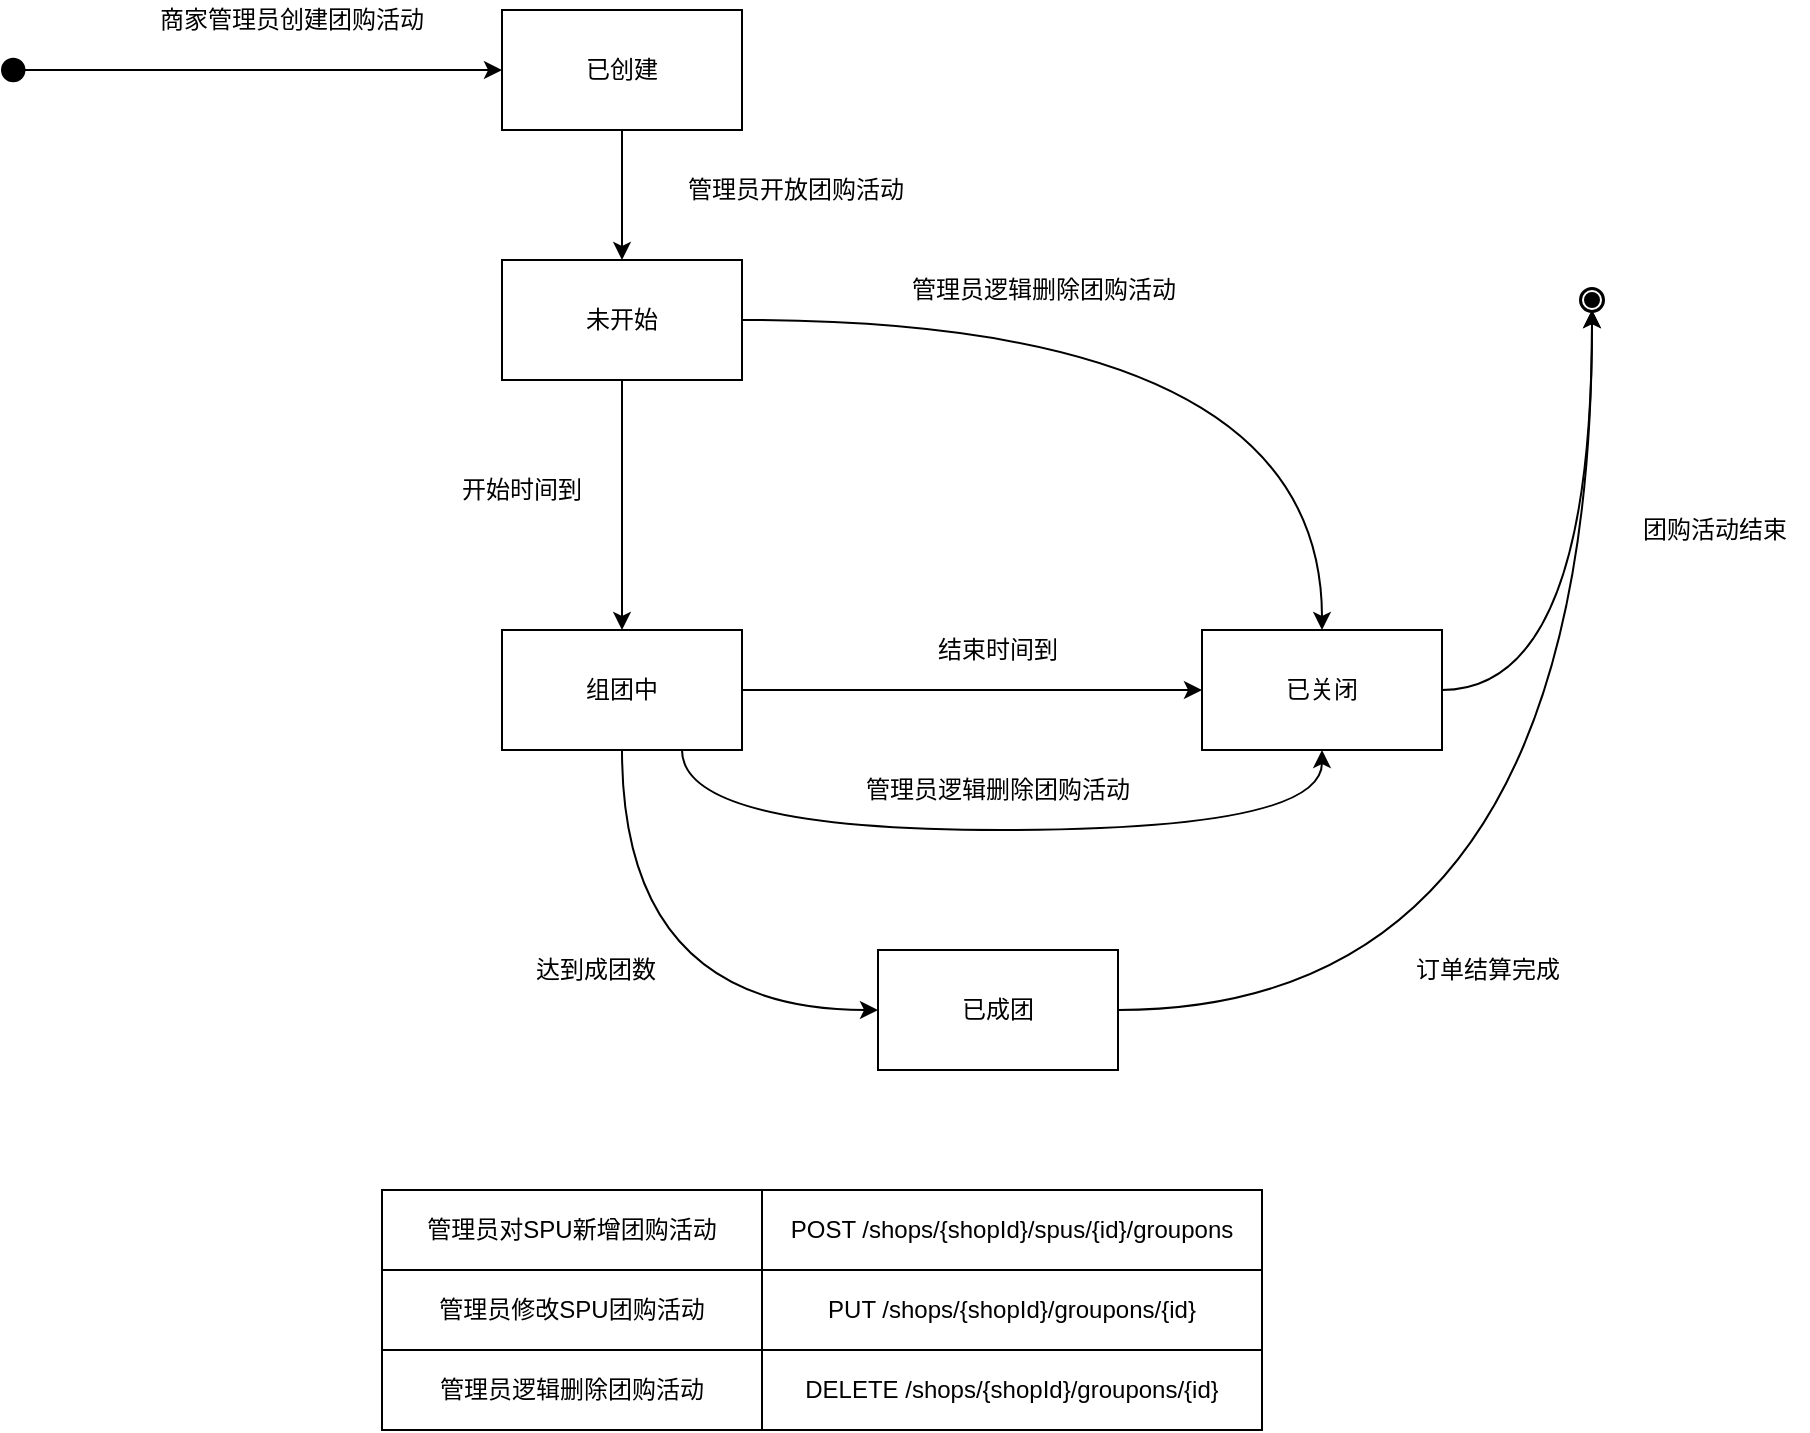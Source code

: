 <mxfile version="13.8.8" type="github">
  <diagram id="aPeAdNBn-ag8KA8U4H0V" name="Page-1">
    <mxGraphModel dx="1384" dy="699" grid="1" gridSize="10" guides="1" tooltips="1" connect="1" arrows="1" fold="1" page="1" pageScale="1" pageWidth="827" pageHeight="1169" math="0" shadow="0">
      <root>
        <mxCell id="0" />
        <mxCell id="1" parent="0" />
        <mxCell id="PT3_pEk1Ymc9hAULFSsy-1" value="" style="shape=mxgraph.bpmn.shape;html=1;verticalLabelPosition=bottom;labelBackgroundColor=#ffffff;verticalAlign=top;align=center;perimeter=ellipsePerimeter;outlineConnect=0;outline=end;symbol=terminate;shadow=0;" parent="1" vertex="1">
          <mxGeometry x="880" y="160" width="10" height="10" as="geometry" />
        </mxCell>
        <mxCell id="PT3_pEk1Ymc9hAULFSsy-2" style="edgeStyle=orthogonalEdgeStyle;rounded=0;orthogonalLoop=1;jettySize=auto;html=1;" parent="1" source="PT3_pEk1Ymc9hAULFSsy-3" target="PT3_pEk1Ymc9hAULFSsy-21" edge="1">
          <mxGeometry relative="1" as="geometry" />
        </mxCell>
        <mxCell id="PT3_pEk1Ymc9hAULFSsy-3" value="" style="ellipse;whiteSpace=wrap;html=1;aspect=fixed;shadow=0;fillColor=#000000;" parent="1" vertex="1">
          <mxGeometry x="90" y="44.38" width="11.25" height="11.25" as="geometry" />
        </mxCell>
        <mxCell id="PT3_pEk1Ymc9hAULFSsy-4" style="edgeStyle=orthogonalEdgeStyle;rounded=0;orthogonalLoop=1;jettySize=auto;html=1;" parent="1" source="PT3_pEk1Ymc9hAULFSsy-6" target="PT3_pEk1Ymc9hAULFSsy-13" edge="1">
          <mxGeometry relative="1" as="geometry" />
        </mxCell>
        <mxCell id="PT3_pEk1Ymc9hAULFSsy-5" style="edgeStyle=orthogonalEdgeStyle;rounded=0;orthogonalLoop=1;jettySize=auto;html=1;curved=1;" parent="1" source="PT3_pEk1Ymc9hAULFSsy-6" target="PT3_pEk1Ymc9hAULFSsy-8" edge="1">
          <mxGeometry relative="1" as="geometry" />
        </mxCell>
        <mxCell id="PT3_pEk1Ymc9hAULFSsy-6" value="未开始" style="rounded=0;whiteSpace=wrap;html=1;shadow=0;fillColor=#FFFFFF;" parent="1" vertex="1">
          <mxGeometry x="340" y="145" width="120" height="60" as="geometry" />
        </mxCell>
        <mxCell id="PT3_pEk1Ymc9hAULFSsy-7" style="edgeStyle=orthogonalEdgeStyle;rounded=0;orthogonalLoop=1;jettySize=auto;html=1;curved=1;" parent="1" source="PT3_pEk1Ymc9hAULFSsy-8" target="PT3_pEk1Ymc9hAULFSsy-1" edge="1">
          <mxGeometry relative="1" as="geometry" />
        </mxCell>
        <mxCell id="PT3_pEk1Ymc9hAULFSsy-8" value="已关闭" style="rounded=0;whiteSpace=wrap;html=1;shadow=0;fillColor=#FFFFFF;" parent="1" vertex="1">
          <mxGeometry x="690" y="330" width="120" height="60" as="geometry" />
        </mxCell>
        <mxCell id="PT3_pEk1Ymc9hAULFSsy-9" value="商家管理员创建团购活动" style="text;html=1;strokeColor=none;fillColor=none;align=center;verticalAlign=middle;whiteSpace=wrap;rounded=0;shadow=0;" parent="1" vertex="1">
          <mxGeometry x="160" y="15" width="150" height="20" as="geometry" />
        </mxCell>
        <mxCell id="PT3_pEk1Ymc9hAULFSsy-11" style="edgeStyle=orthogonalEdgeStyle;rounded=0;orthogonalLoop=1;jettySize=auto;html=1;curved=1;exitX=0.75;exitY=1;exitDx=0;exitDy=0;" parent="1" source="PT3_pEk1Ymc9hAULFSsy-13" target="PT3_pEk1Ymc9hAULFSsy-8" edge="1">
          <mxGeometry relative="1" as="geometry">
            <Array as="points">
              <mxPoint x="430" y="430" />
              <mxPoint x="750" y="430" />
            </Array>
          </mxGeometry>
        </mxCell>
        <mxCell id="PT3_pEk1Ymc9hAULFSsy-12" style="edgeStyle=orthogonalEdgeStyle;curved=1;rounded=0;orthogonalLoop=1;jettySize=auto;html=1;" parent="1" source="PT3_pEk1Ymc9hAULFSsy-13" target="PT3_pEk1Ymc9hAULFSsy-8" edge="1">
          <mxGeometry relative="1" as="geometry" />
        </mxCell>
        <mxCell id="PT3_pEk1Ymc9hAULFSsy-31" style="edgeStyle=orthogonalEdgeStyle;curved=1;rounded=0;orthogonalLoop=1;jettySize=auto;html=1;" parent="1" source="PT3_pEk1Ymc9hAULFSsy-13" target="PT3_pEk1Ymc9hAULFSsy-29" edge="1">
          <mxGeometry relative="1" as="geometry">
            <Array as="points">
              <mxPoint x="400" y="520" />
            </Array>
          </mxGeometry>
        </mxCell>
        <mxCell id="PT3_pEk1Ymc9hAULFSsy-13" value="组团中" style="rounded=0;whiteSpace=wrap;html=1;shadow=0;fillColor=#FFFFFF;" parent="1" vertex="1">
          <mxGeometry x="340" y="330" width="120" height="60" as="geometry" />
        </mxCell>
        <mxCell id="PT3_pEk1Ymc9hAULFSsy-14" value="开始时间到" style="text;html=1;strokeColor=none;fillColor=none;align=center;verticalAlign=middle;whiteSpace=wrap;rounded=0;shadow=0;" parent="1" vertex="1">
          <mxGeometry x="310" y="250" width="80" height="20" as="geometry" />
        </mxCell>
        <mxCell id="PT3_pEk1Ymc9hAULFSsy-15" value="结束时间到" style="text;html=1;strokeColor=none;fillColor=none;align=center;verticalAlign=middle;whiteSpace=wrap;rounded=0;shadow=0;" parent="1" vertex="1">
          <mxGeometry x="553" y="330" width="70" height="20" as="geometry" />
        </mxCell>
        <mxCell id="PT3_pEk1Ymc9hAULFSsy-17" value="管理员逻辑删除团购活动" style="text;html=1;strokeColor=none;fillColor=none;align=center;verticalAlign=middle;whiteSpace=wrap;rounded=0;shadow=0;" parent="1" vertex="1">
          <mxGeometry x="538" y="150" width="146" height="20" as="geometry" />
        </mxCell>
        <mxCell id="PT3_pEk1Ymc9hAULFSsy-18" value="团购活动结束" style="text;html=1;strokeColor=none;fillColor=none;align=center;verticalAlign=middle;whiteSpace=wrap;rounded=0;shadow=0;" parent="1" vertex="1">
          <mxGeometry x="900" y="270" width="93" height="20" as="geometry" />
        </mxCell>
        <mxCell id="PT3_pEk1Ymc9hAULFSsy-19" value="管理员逻辑删除团购活动" style="text;html=1;strokeColor=none;fillColor=none;align=center;verticalAlign=middle;whiteSpace=wrap;rounded=0;shadow=0;" parent="1" vertex="1">
          <mxGeometry x="515" y="400" width="146" height="20" as="geometry" />
        </mxCell>
        <mxCell id="PT3_pEk1Ymc9hAULFSsy-20" style="edgeStyle=orthogonalEdgeStyle;rounded=0;orthogonalLoop=1;jettySize=auto;html=1;" parent="1" source="PT3_pEk1Ymc9hAULFSsy-21" target="PT3_pEk1Ymc9hAULFSsy-6" edge="1">
          <mxGeometry relative="1" as="geometry" />
        </mxCell>
        <mxCell id="PT3_pEk1Ymc9hAULFSsy-21" value="已创建" style="rounded=0;whiteSpace=wrap;html=1;" parent="1" vertex="1">
          <mxGeometry x="340" y="20" width="120" height="60" as="geometry" />
        </mxCell>
        <mxCell id="PT3_pEk1Ymc9hAULFSsy-22" value="管理员开放团购活动" style="text;html=1;strokeColor=none;fillColor=none;align=center;verticalAlign=middle;whiteSpace=wrap;rounded=0;" parent="1" vertex="1">
          <mxGeometry x="414" y="100" width="146" height="20" as="geometry" />
        </mxCell>
        <mxCell id="PT3_pEk1Ymc9hAULFSsy-35" style="edgeStyle=orthogonalEdgeStyle;curved=1;rounded=0;orthogonalLoop=1;jettySize=auto;html=1;entryX=0.5;entryY=1;entryDx=0;entryDy=0;" parent="1" source="PT3_pEk1Ymc9hAULFSsy-29" target="PT3_pEk1Ymc9hAULFSsy-1" edge="1">
          <mxGeometry relative="1" as="geometry" />
        </mxCell>
        <mxCell id="PT3_pEk1Ymc9hAULFSsy-29" value="已成团" style="rounded=0;whiteSpace=wrap;html=1;" parent="1" vertex="1">
          <mxGeometry x="528" y="490" width="120" height="60" as="geometry" />
        </mxCell>
        <mxCell id="PT3_pEk1Ymc9hAULFSsy-32" value="达到成团数" style="text;html=1;strokeColor=none;fillColor=none;align=center;verticalAlign=middle;whiteSpace=wrap;rounded=0;shadow=0;" parent="1" vertex="1">
          <mxGeometry x="344" y="490" width="86" height="20" as="geometry" />
        </mxCell>
        <mxCell id="PT3_pEk1Ymc9hAULFSsy-34" value="订单结算完成" style="text;html=1;strokeColor=none;fillColor=none;align=center;verticalAlign=middle;whiteSpace=wrap;rounded=0;shadow=0;" parent="1" vertex="1">
          <mxGeometry x="790" y="490" width="86" height="20" as="geometry" />
        </mxCell>
        <mxCell id="D6Rk-A3q3if48fXKqAXv-1" value="" style="shape=table;html=1;whiteSpace=wrap;startSize=0;container=1;collapsible=0;childLayout=tableLayout;" vertex="1" parent="1">
          <mxGeometry x="280" y="610" width="440" height="120" as="geometry" />
        </mxCell>
        <mxCell id="D6Rk-A3q3if48fXKqAXv-2" value="" style="shape=partialRectangle;html=1;whiteSpace=wrap;collapsible=0;dropTarget=0;pointerEvents=0;fillColor=none;top=0;left=0;bottom=0;right=0;points=[[0,0.5],[1,0.5]];portConstraint=eastwest;" vertex="1" parent="D6Rk-A3q3if48fXKqAXv-1">
          <mxGeometry width="440" height="40" as="geometry" />
        </mxCell>
        <mxCell id="D6Rk-A3q3if48fXKqAXv-3" value="管理员对SPU新增团购活动" style="shape=partialRectangle;html=1;whiteSpace=wrap;connectable=0;overflow=hidden;fillColor=none;top=0;left=0;bottom=0;right=0;" vertex="1" parent="D6Rk-A3q3if48fXKqAXv-2">
          <mxGeometry width="190" height="40" as="geometry" />
        </mxCell>
        <mxCell id="D6Rk-A3q3if48fXKqAXv-4" value="POST /shops/{shopId}/spus/{id}/groupons" style="shape=partialRectangle;html=1;whiteSpace=wrap;connectable=0;overflow=hidden;fillColor=none;top=0;left=0;bottom=0;right=0;" vertex="1" parent="D6Rk-A3q3if48fXKqAXv-2">
          <mxGeometry x="190" width="250" height="40" as="geometry" />
        </mxCell>
        <mxCell id="D6Rk-A3q3if48fXKqAXv-5" value="" style="shape=partialRectangle;html=1;whiteSpace=wrap;collapsible=0;dropTarget=0;pointerEvents=0;fillColor=none;top=0;left=0;bottom=0;right=0;points=[[0,0.5],[1,0.5]];portConstraint=eastwest;" vertex="1" parent="D6Rk-A3q3if48fXKqAXv-1">
          <mxGeometry y="40" width="440" height="40" as="geometry" />
        </mxCell>
        <mxCell id="D6Rk-A3q3if48fXKqAXv-6" value="管理员修改SPU团购活动" style="shape=partialRectangle;html=1;whiteSpace=wrap;connectable=0;overflow=hidden;fillColor=none;top=0;left=0;bottom=0;right=0;" vertex="1" parent="D6Rk-A3q3if48fXKqAXv-5">
          <mxGeometry width="190" height="40" as="geometry" />
        </mxCell>
        <mxCell id="D6Rk-A3q3if48fXKqAXv-7" value="PUT /shops/{shopId}/groupons/{id}" style="shape=partialRectangle;html=1;whiteSpace=wrap;connectable=0;overflow=hidden;fillColor=none;top=0;left=0;bottom=0;right=0;" vertex="1" parent="D6Rk-A3q3if48fXKqAXv-5">
          <mxGeometry x="190" width="250" height="40" as="geometry" />
        </mxCell>
        <mxCell id="D6Rk-A3q3if48fXKqAXv-8" value="" style="shape=partialRectangle;html=1;whiteSpace=wrap;collapsible=0;dropTarget=0;pointerEvents=0;fillColor=none;top=0;left=0;bottom=0;right=0;points=[[0,0.5],[1,0.5]];portConstraint=eastwest;" vertex="1" parent="D6Rk-A3q3if48fXKqAXv-1">
          <mxGeometry y="80" width="440" height="40" as="geometry" />
        </mxCell>
        <mxCell id="D6Rk-A3q3if48fXKqAXv-9" value="管理员逻辑删除团购活动" style="shape=partialRectangle;html=1;whiteSpace=wrap;connectable=0;overflow=hidden;fillColor=none;top=0;left=0;bottom=0;right=0;" vertex="1" parent="D6Rk-A3q3if48fXKqAXv-8">
          <mxGeometry width="190" height="40" as="geometry" />
        </mxCell>
        <mxCell id="D6Rk-A3q3if48fXKqAXv-10" value="DELETE /shops/{shopId}/groupons/{id}" style="shape=partialRectangle;html=1;whiteSpace=wrap;connectable=0;overflow=hidden;fillColor=none;top=0;left=0;bottom=0;right=0;" vertex="1" parent="D6Rk-A3q3if48fXKqAXv-8">
          <mxGeometry x="190" width="250" height="40" as="geometry" />
        </mxCell>
      </root>
    </mxGraphModel>
  </diagram>
</mxfile>
